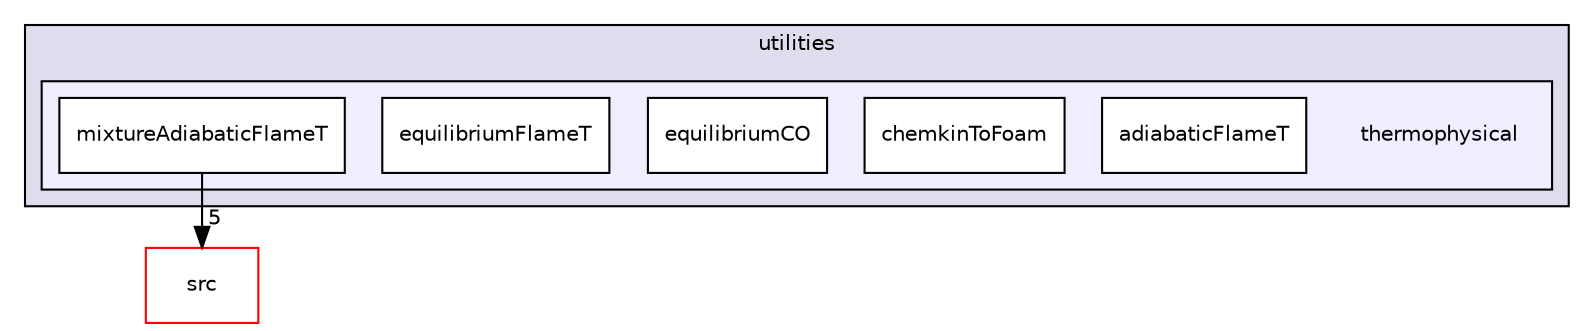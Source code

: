 digraph "applications/utilities/thermophysical" {
  bgcolor=transparent;
  compound=true
  node [ fontsize="10", fontname="Helvetica"];
  edge [ labelfontsize="10", labelfontname="Helvetica"];
  subgraph clusterdir_a740ba71acc8f57051af57c325cf1aa6 {
    graph [ bgcolor="#ddddee", pencolor="black", label="utilities" fontname="Helvetica", fontsize="10", URL="dir_a740ba71acc8f57051af57c325cf1aa6.html"]
  subgraph clusterdir_ad006ac2d4adf68d191bc9af38a824ca {
    graph [ bgcolor="#eeeeff", pencolor="black", label="" URL="dir_ad006ac2d4adf68d191bc9af38a824ca.html"];
    dir_ad006ac2d4adf68d191bc9af38a824ca [shape=plaintext label="thermophysical"];
    dir_fcbaac90cf718b3de8e283f480f026be [shape=box label="adiabaticFlameT" color="black" fillcolor="white" style="filled" URL="dir_fcbaac90cf718b3de8e283f480f026be.html"];
    dir_0ad7c9a720bf0d963f3aee398084f3b5 [shape=box label="chemkinToFoam" color="black" fillcolor="white" style="filled" URL="dir_0ad7c9a720bf0d963f3aee398084f3b5.html"];
    dir_951da15e0d5e25ea971ef53cbd589459 [shape=box label="equilibriumCO" color="black" fillcolor="white" style="filled" URL="dir_951da15e0d5e25ea971ef53cbd589459.html"];
    dir_0c2a15d7ca464349ba028bde0fe814ef [shape=box label="equilibriumFlameT" color="black" fillcolor="white" style="filled" URL="dir_0c2a15d7ca464349ba028bde0fe814ef.html"];
    dir_a45c6100cfea9102cd0e1c7957510a73 [shape=box label="mixtureAdiabaticFlameT" color="black" fillcolor="white" style="filled" URL="dir_a45c6100cfea9102cd0e1c7957510a73.html"];
  }
  }
  dir_68267d1309a1af8e8297ef4c3efbcdba [shape=box label="src" color="red" URL="dir_68267d1309a1af8e8297ef4c3efbcdba.html"];
  dir_a45c6100cfea9102cd0e1c7957510a73->dir_68267d1309a1af8e8297ef4c3efbcdba [headlabel="5", labeldistance=1.5 headhref="dir_000735_000736.html"];
}
